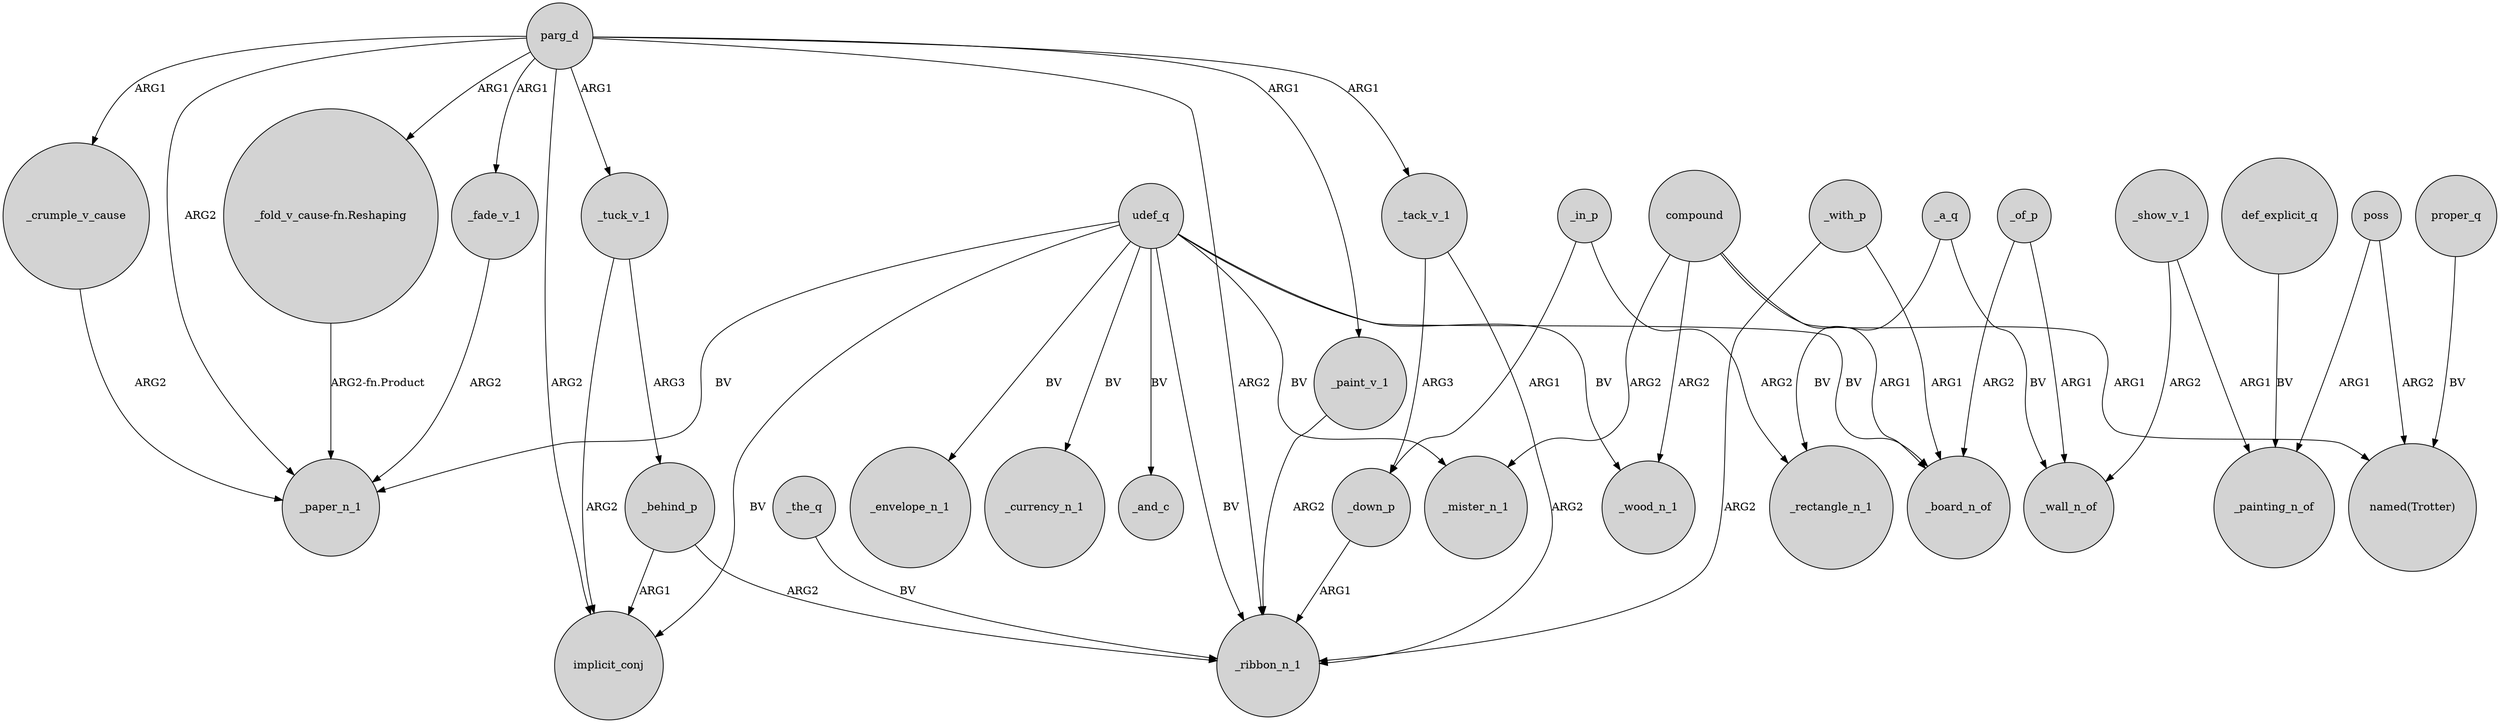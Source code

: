 digraph {
	node [shape=circle style=filled]
	parg_d -> implicit_conj [label=ARG2]
	_crumple_v_cause -> _paper_n_1 [label=ARG2]
	_the_q -> _ribbon_n_1 [label=BV]
	proper_q -> "named(Trotter)" [label=BV]
	_tack_v_1 -> _ribbon_n_1 [label=ARG2]
	udef_q -> _envelope_n_1 [label=BV]
	_tuck_v_1 -> implicit_conj [label=ARG2]
	compound -> _board_n_of [label=ARG1]
	_in_p -> _rectangle_n_1 [label=ARG2]
	compound -> _mister_n_1 [label=ARG2]
	compound -> "named(Trotter)" [label=ARG1]
	udef_q -> _wood_n_1 [label=BV]
	_show_v_1 -> _painting_n_of [label=ARG1]
	udef_q -> _mister_n_1 [label=BV]
	poss -> "named(Trotter)" [label=ARG2]
	_paint_v_1 -> _ribbon_n_1 [label=ARG2]
	udef_q -> _board_n_of [label=BV]
	_with_p -> _ribbon_n_1 [label=ARG2]
	parg_d -> _paint_v_1 [label=ARG1]
	_with_p -> _board_n_of [label=ARG1]
	parg_d -> _paper_n_1 [label=ARG2]
	udef_q -> implicit_conj [label=BV]
	udef_q -> _currency_n_1 [label=BV]
	_in_p -> _down_p [label=ARG1]
	parg_d -> _tuck_v_1 [label=ARG1]
	_tack_v_1 -> _down_p [label=ARG3]
	parg_d -> _tack_v_1 [label=ARG1]
	_behind_p -> implicit_conj [label=ARG1]
	parg_d -> _ribbon_n_1 [label=ARG2]
	parg_d -> "_fold_v_cause-fn.Reshaping" [label=ARG1]
	poss -> _painting_n_of [label=ARG1]
	_show_v_1 -> _wall_n_of [label=ARG2]
	_a_q -> _rectangle_n_1 [label=BV]
	_down_p -> _ribbon_n_1 [label=ARG1]
	parg_d -> _fade_v_1 [label=ARG1]
	_behind_p -> _ribbon_n_1 [label=ARG2]
	_tuck_v_1 -> _behind_p [label=ARG3]
	udef_q -> _paper_n_1 [label=BV]
	def_explicit_q -> _painting_n_of [label=BV]
	compound -> _wood_n_1 [label=ARG2]
	_fade_v_1 -> _paper_n_1 [label=ARG2]
	parg_d -> _crumple_v_cause [label=ARG1]
	_of_p -> _wall_n_of [label=ARG1]
	_of_p -> _board_n_of [label=ARG2]
	udef_q -> _and_c [label=BV]
	udef_q -> _ribbon_n_1 [label=BV]
	"_fold_v_cause-fn.Reshaping" -> _paper_n_1 [label="ARG2-fn.Product"]
	_a_q -> _wall_n_of [label=BV]
}
